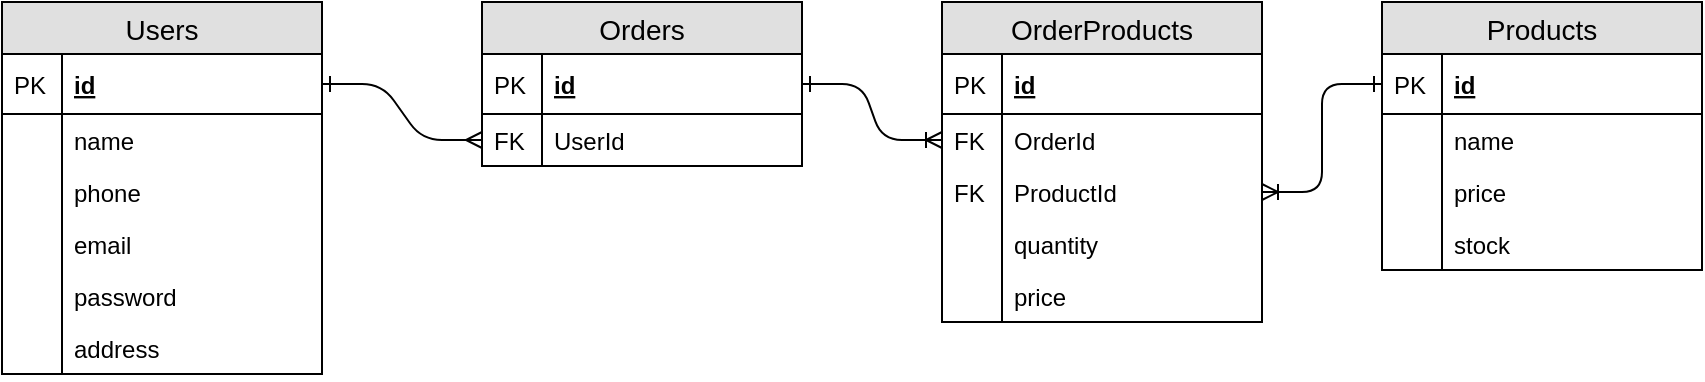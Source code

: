 <mxfile version="11.2.3" type="device" pages="1"><diagram id="vSdtl896bSmrW5PA8x-X" name="Page-1"><mxGraphModel dx="1041" dy="415" grid="1" gridSize="10" guides="1" tooltips="1" connect="1" arrows="1" fold="1" page="1" pageScale="1" pageWidth="850" pageHeight="1100" math="0" shadow="0"><root><mxCell id="0"/><mxCell id="1" parent="0"/><mxCell id="QYdeP_GCEe6g5pKy0_FX-1" value="Users" style="swimlane;fontStyle=0;childLayout=stackLayout;horizontal=1;startSize=26;fillColor=#e0e0e0;horizontalStack=0;resizeParent=1;resizeParentMax=0;resizeLast=0;collapsible=1;marginBottom=0;swimlaneFillColor=#ffffff;align=center;fontSize=14;" vertex="1" parent="1"><mxGeometry x="40" y="80" width="160" height="186" as="geometry"/></mxCell><mxCell id="QYdeP_GCEe6g5pKy0_FX-2" value="id" style="shape=partialRectangle;top=0;left=0;right=0;bottom=1;align=left;verticalAlign=middle;fillColor=none;spacingLeft=34;spacingRight=4;overflow=hidden;rotatable=0;points=[[0,0.5],[1,0.5]];portConstraint=eastwest;dropTarget=0;fontStyle=5;fontSize=12;" vertex="1" parent="QYdeP_GCEe6g5pKy0_FX-1"><mxGeometry y="26" width="160" height="30" as="geometry"/></mxCell><mxCell id="QYdeP_GCEe6g5pKy0_FX-3" value="PK" style="shape=partialRectangle;top=0;left=0;bottom=0;fillColor=none;align=left;verticalAlign=middle;spacingLeft=4;spacingRight=4;overflow=hidden;rotatable=0;points=[];portConstraint=eastwest;part=1;fontSize=12;" vertex="1" connectable="0" parent="QYdeP_GCEe6g5pKy0_FX-2"><mxGeometry width="30" height="30" as="geometry"/></mxCell><mxCell id="QYdeP_GCEe6g5pKy0_FX-4" value="name" style="shape=partialRectangle;top=0;left=0;right=0;bottom=0;align=left;verticalAlign=top;fillColor=none;spacingLeft=34;spacingRight=4;overflow=hidden;rotatable=0;points=[[0,0.5],[1,0.5]];portConstraint=eastwest;dropTarget=0;fontSize=12;" vertex="1" parent="QYdeP_GCEe6g5pKy0_FX-1"><mxGeometry y="56" width="160" height="26" as="geometry"/></mxCell><mxCell id="QYdeP_GCEe6g5pKy0_FX-5" value="" style="shape=partialRectangle;top=0;left=0;bottom=0;fillColor=none;align=left;verticalAlign=top;spacingLeft=4;spacingRight=4;overflow=hidden;rotatable=0;points=[];portConstraint=eastwest;part=1;fontSize=12;" vertex="1" connectable="0" parent="QYdeP_GCEe6g5pKy0_FX-4"><mxGeometry width="30" height="26" as="geometry"/></mxCell><mxCell id="QYdeP_GCEe6g5pKy0_FX-6" value="phone" style="shape=partialRectangle;top=0;left=0;right=0;bottom=0;align=left;verticalAlign=top;fillColor=none;spacingLeft=34;spacingRight=4;overflow=hidden;rotatable=0;points=[[0,0.5],[1,0.5]];portConstraint=eastwest;dropTarget=0;fontSize=12;" vertex="1" parent="QYdeP_GCEe6g5pKy0_FX-1"><mxGeometry y="82" width="160" height="26" as="geometry"/></mxCell><mxCell id="QYdeP_GCEe6g5pKy0_FX-7" value="" style="shape=partialRectangle;top=0;left=0;bottom=0;fillColor=none;align=left;verticalAlign=top;spacingLeft=4;spacingRight=4;overflow=hidden;rotatable=0;points=[];portConstraint=eastwest;part=1;fontSize=12;" vertex="1" connectable="0" parent="QYdeP_GCEe6g5pKy0_FX-6"><mxGeometry width="30" height="26" as="geometry"/></mxCell><mxCell id="QYdeP_GCEe6g5pKy0_FX-8" value="email" style="shape=partialRectangle;top=0;left=0;right=0;bottom=0;align=left;verticalAlign=top;fillColor=none;spacingLeft=34;spacingRight=4;overflow=hidden;rotatable=0;points=[[0,0.5],[1,0.5]];portConstraint=eastwest;dropTarget=0;fontSize=12;" vertex="1" parent="QYdeP_GCEe6g5pKy0_FX-1"><mxGeometry y="108" width="160" height="26" as="geometry"/></mxCell><mxCell id="QYdeP_GCEe6g5pKy0_FX-9" value="" style="shape=partialRectangle;top=0;left=0;bottom=0;fillColor=none;align=left;verticalAlign=top;spacingLeft=4;spacingRight=4;overflow=hidden;rotatable=0;points=[];portConstraint=eastwest;part=1;fontSize=12;" vertex="1" connectable="0" parent="QYdeP_GCEe6g5pKy0_FX-8"><mxGeometry width="30" height="26" as="geometry"/></mxCell><mxCell id="QYdeP_GCEe6g5pKy0_FX-45" value="password" style="shape=partialRectangle;top=0;left=0;right=0;bottom=0;align=left;verticalAlign=top;fillColor=none;spacingLeft=34;spacingRight=4;overflow=hidden;rotatable=0;points=[[0,0.5],[1,0.5]];portConstraint=eastwest;dropTarget=0;fontSize=12;" vertex="1" parent="QYdeP_GCEe6g5pKy0_FX-1"><mxGeometry y="134" width="160" height="26" as="geometry"/></mxCell><mxCell id="QYdeP_GCEe6g5pKy0_FX-46" value="" style="shape=partialRectangle;top=0;left=0;bottom=0;fillColor=none;align=left;verticalAlign=top;spacingLeft=4;spacingRight=4;overflow=hidden;rotatable=0;points=[];portConstraint=eastwest;part=1;fontSize=12;" vertex="1" connectable="0" parent="QYdeP_GCEe6g5pKy0_FX-45"><mxGeometry width="30" height="26" as="geometry"/></mxCell><mxCell id="QYdeP_GCEe6g5pKy0_FX-47" value="address" style="shape=partialRectangle;top=0;left=0;right=0;bottom=0;align=left;verticalAlign=top;fillColor=none;spacingLeft=34;spacingRight=4;overflow=hidden;rotatable=0;points=[[0,0.5],[1,0.5]];portConstraint=eastwest;dropTarget=0;fontSize=12;" vertex="1" parent="QYdeP_GCEe6g5pKy0_FX-1"><mxGeometry y="160" width="160" height="26" as="geometry"/></mxCell><mxCell id="QYdeP_GCEe6g5pKy0_FX-48" value="" style="shape=partialRectangle;top=0;left=0;bottom=0;fillColor=none;align=left;verticalAlign=top;spacingLeft=4;spacingRight=4;overflow=hidden;rotatable=0;points=[];portConstraint=eastwest;part=1;fontSize=12;" vertex="1" connectable="0" parent="QYdeP_GCEe6g5pKy0_FX-47"><mxGeometry width="30" height="26" as="geometry"/></mxCell><mxCell id="QYdeP_GCEe6g5pKy0_FX-12" value="Orders" style="swimlane;fontStyle=0;childLayout=stackLayout;horizontal=1;startSize=26;fillColor=#e0e0e0;horizontalStack=0;resizeParent=1;resizeParentMax=0;resizeLast=0;collapsible=1;marginBottom=0;swimlaneFillColor=#ffffff;align=center;fontSize=14;" vertex="1" parent="1"><mxGeometry x="280" y="80" width="160" height="82" as="geometry"/></mxCell><mxCell id="QYdeP_GCEe6g5pKy0_FX-13" value="id" style="shape=partialRectangle;top=0;left=0;right=0;bottom=1;align=left;verticalAlign=middle;fillColor=none;spacingLeft=34;spacingRight=4;overflow=hidden;rotatable=0;points=[[0,0.5],[1,0.5]];portConstraint=eastwest;dropTarget=0;fontStyle=5;fontSize=12;" vertex="1" parent="QYdeP_GCEe6g5pKy0_FX-12"><mxGeometry y="26" width="160" height="30" as="geometry"/></mxCell><mxCell id="QYdeP_GCEe6g5pKy0_FX-14" value="PK" style="shape=partialRectangle;top=0;left=0;bottom=0;fillColor=none;align=left;verticalAlign=middle;spacingLeft=4;spacingRight=4;overflow=hidden;rotatable=0;points=[];portConstraint=eastwest;part=1;fontSize=12;" vertex="1" connectable="0" parent="QYdeP_GCEe6g5pKy0_FX-13"><mxGeometry width="30" height="30" as="geometry"/></mxCell><mxCell id="QYdeP_GCEe6g5pKy0_FX-15" value="UserId" style="shape=partialRectangle;top=0;left=0;right=0;bottom=0;align=left;verticalAlign=top;fillColor=none;spacingLeft=34;spacingRight=4;overflow=hidden;rotatable=0;points=[[0,0.5],[1,0.5]];portConstraint=eastwest;dropTarget=0;fontSize=12;" vertex="1" parent="QYdeP_GCEe6g5pKy0_FX-12"><mxGeometry y="56" width="160" height="26" as="geometry"/></mxCell><mxCell id="QYdeP_GCEe6g5pKy0_FX-16" value="FK" style="shape=partialRectangle;top=0;left=0;bottom=0;fillColor=none;align=left;verticalAlign=top;spacingLeft=4;spacingRight=4;overflow=hidden;rotatable=0;points=[];portConstraint=eastwest;part=1;fontSize=12;" vertex="1" connectable="0" parent="QYdeP_GCEe6g5pKy0_FX-15"><mxGeometry width="30" height="26" as="geometry"/></mxCell><mxCell id="QYdeP_GCEe6g5pKy0_FX-23" value="OrderProducts" style="swimlane;fontStyle=0;childLayout=stackLayout;horizontal=1;startSize=26;fillColor=#e0e0e0;horizontalStack=0;resizeParent=1;resizeParentMax=0;resizeLast=0;collapsible=1;marginBottom=0;swimlaneFillColor=#ffffff;align=center;fontSize=14;" vertex="1" parent="1"><mxGeometry x="510" y="80" width="160" height="160" as="geometry"/></mxCell><mxCell id="QYdeP_GCEe6g5pKy0_FX-24" value="id" style="shape=partialRectangle;top=0;left=0;right=0;bottom=1;align=left;verticalAlign=middle;fillColor=none;spacingLeft=34;spacingRight=4;overflow=hidden;rotatable=0;points=[[0,0.5],[1,0.5]];portConstraint=eastwest;dropTarget=0;fontStyle=5;fontSize=12;" vertex="1" parent="QYdeP_GCEe6g5pKy0_FX-23"><mxGeometry y="26" width="160" height="30" as="geometry"/></mxCell><mxCell id="QYdeP_GCEe6g5pKy0_FX-25" value="PK" style="shape=partialRectangle;top=0;left=0;bottom=0;fillColor=none;align=left;verticalAlign=middle;spacingLeft=4;spacingRight=4;overflow=hidden;rotatable=0;points=[];portConstraint=eastwest;part=1;fontSize=12;" vertex="1" connectable="0" parent="QYdeP_GCEe6g5pKy0_FX-24"><mxGeometry width="30" height="30" as="geometry"/></mxCell><mxCell id="QYdeP_GCEe6g5pKy0_FX-26" value="OrderId" style="shape=partialRectangle;top=0;left=0;right=0;bottom=0;align=left;verticalAlign=top;fillColor=none;spacingLeft=34;spacingRight=4;overflow=hidden;rotatable=0;points=[[0,0.5],[1,0.5]];portConstraint=eastwest;dropTarget=0;fontSize=12;" vertex="1" parent="QYdeP_GCEe6g5pKy0_FX-23"><mxGeometry y="56" width="160" height="26" as="geometry"/></mxCell><mxCell id="QYdeP_GCEe6g5pKy0_FX-27" value="FK" style="shape=partialRectangle;top=0;left=0;bottom=0;fillColor=none;align=left;verticalAlign=top;spacingLeft=4;spacingRight=4;overflow=hidden;rotatable=0;points=[];portConstraint=eastwest;part=1;fontSize=12;" vertex="1" connectable="0" parent="QYdeP_GCEe6g5pKy0_FX-26"><mxGeometry width="30" height="26" as="geometry"/></mxCell><mxCell id="QYdeP_GCEe6g5pKy0_FX-28" value="ProductId" style="shape=partialRectangle;top=0;left=0;right=0;bottom=0;align=left;verticalAlign=top;fillColor=none;spacingLeft=34;spacingRight=4;overflow=hidden;rotatable=0;points=[[0,0.5],[1,0.5]];portConstraint=eastwest;dropTarget=0;fontSize=12;" vertex="1" parent="QYdeP_GCEe6g5pKy0_FX-23"><mxGeometry y="82" width="160" height="26" as="geometry"/></mxCell><mxCell id="QYdeP_GCEe6g5pKy0_FX-29" value="FK" style="shape=partialRectangle;top=0;left=0;bottom=0;fillColor=none;align=left;verticalAlign=top;spacingLeft=4;spacingRight=4;overflow=hidden;rotatable=0;points=[];portConstraint=eastwest;part=1;fontSize=12;" vertex="1" connectable="0" parent="QYdeP_GCEe6g5pKy0_FX-28"><mxGeometry width="30" height="26" as="geometry"/></mxCell><mxCell id="QYdeP_GCEe6g5pKy0_FX-30" value="quantity" style="shape=partialRectangle;top=0;left=0;right=0;bottom=0;align=left;verticalAlign=top;fillColor=none;spacingLeft=34;spacingRight=4;overflow=hidden;rotatable=0;points=[[0,0.5],[1,0.5]];portConstraint=eastwest;dropTarget=0;fontSize=12;" vertex="1" parent="QYdeP_GCEe6g5pKy0_FX-23"><mxGeometry y="108" width="160" height="26" as="geometry"/></mxCell><mxCell id="QYdeP_GCEe6g5pKy0_FX-31" value="" style="shape=partialRectangle;top=0;left=0;bottom=0;fillColor=none;align=left;verticalAlign=top;spacingLeft=4;spacingRight=4;overflow=hidden;rotatable=0;points=[];portConstraint=eastwest;part=1;fontSize=12;" vertex="1" connectable="0" parent="QYdeP_GCEe6g5pKy0_FX-30"><mxGeometry width="30" height="26" as="geometry"/></mxCell><mxCell id="QYdeP_GCEe6g5pKy0_FX-51" value="price" style="shape=partialRectangle;top=0;left=0;right=0;bottom=0;align=left;verticalAlign=top;fillColor=none;spacingLeft=34;spacingRight=4;overflow=hidden;rotatable=0;points=[[0,0.5],[1,0.5]];portConstraint=eastwest;dropTarget=0;fontSize=12;" vertex="1" parent="QYdeP_GCEe6g5pKy0_FX-23"><mxGeometry y="134" width="160" height="26" as="geometry"/></mxCell><mxCell id="QYdeP_GCEe6g5pKy0_FX-52" value="" style="shape=partialRectangle;top=0;left=0;bottom=0;fillColor=none;align=left;verticalAlign=top;spacingLeft=4;spacingRight=4;overflow=hidden;rotatable=0;points=[];portConstraint=eastwest;part=1;fontSize=12;" vertex="1" connectable="0" parent="QYdeP_GCEe6g5pKy0_FX-51"><mxGeometry width="30" height="26" as="geometry"/></mxCell><mxCell id="QYdeP_GCEe6g5pKy0_FX-34" value="Products" style="swimlane;fontStyle=0;childLayout=stackLayout;horizontal=1;startSize=26;fillColor=#e0e0e0;horizontalStack=0;resizeParent=1;resizeParentMax=0;resizeLast=0;collapsible=1;marginBottom=0;swimlaneFillColor=#ffffff;align=center;fontSize=14;" vertex="1" parent="1"><mxGeometry x="730" y="80" width="160" height="134" as="geometry"/></mxCell><mxCell id="QYdeP_GCEe6g5pKy0_FX-35" value="id" style="shape=partialRectangle;top=0;left=0;right=0;bottom=1;align=left;verticalAlign=middle;fillColor=none;spacingLeft=34;spacingRight=4;overflow=hidden;rotatable=0;points=[[0,0.5],[1,0.5]];portConstraint=eastwest;dropTarget=0;fontStyle=5;fontSize=12;" vertex="1" parent="QYdeP_GCEe6g5pKy0_FX-34"><mxGeometry y="26" width="160" height="30" as="geometry"/></mxCell><mxCell id="QYdeP_GCEe6g5pKy0_FX-36" value="PK" style="shape=partialRectangle;top=0;left=0;bottom=0;fillColor=none;align=left;verticalAlign=middle;spacingLeft=4;spacingRight=4;overflow=hidden;rotatable=0;points=[];portConstraint=eastwest;part=1;fontSize=12;" vertex="1" connectable="0" parent="QYdeP_GCEe6g5pKy0_FX-35"><mxGeometry width="30" height="30" as="geometry"/></mxCell><mxCell id="QYdeP_GCEe6g5pKy0_FX-37" value="name" style="shape=partialRectangle;top=0;left=0;right=0;bottom=0;align=left;verticalAlign=top;fillColor=none;spacingLeft=34;spacingRight=4;overflow=hidden;rotatable=0;points=[[0,0.5],[1,0.5]];portConstraint=eastwest;dropTarget=0;fontSize=12;" vertex="1" parent="QYdeP_GCEe6g5pKy0_FX-34"><mxGeometry y="56" width="160" height="26" as="geometry"/></mxCell><mxCell id="QYdeP_GCEe6g5pKy0_FX-38" value="" style="shape=partialRectangle;top=0;left=0;bottom=0;fillColor=none;align=left;verticalAlign=top;spacingLeft=4;spacingRight=4;overflow=hidden;rotatable=0;points=[];portConstraint=eastwest;part=1;fontSize=12;" vertex="1" connectable="0" parent="QYdeP_GCEe6g5pKy0_FX-37"><mxGeometry width="30" height="26" as="geometry"/></mxCell><mxCell id="QYdeP_GCEe6g5pKy0_FX-39" value="price" style="shape=partialRectangle;top=0;left=0;right=0;bottom=0;align=left;verticalAlign=top;fillColor=none;spacingLeft=34;spacingRight=4;overflow=hidden;rotatable=0;points=[[0,0.5],[1,0.5]];portConstraint=eastwest;dropTarget=0;fontSize=12;" vertex="1" parent="QYdeP_GCEe6g5pKy0_FX-34"><mxGeometry y="82" width="160" height="26" as="geometry"/></mxCell><mxCell id="QYdeP_GCEe6g5pKy0_FX-40" value="" style="shape=partialRectangle;top=0;left=0;bottom=0;fillColor=none;align=left;verticalAlign=top;spacingLeft=4;spacingRight=4;overflow=hidden;rotatable=0;points=[];portConstraint=eastwest;part=1;fontSize=12;" vertex="1" connectable="0" parent="QYdeP_GCEe6g5pKy0_FX-39"><mxGeometry width="30" height="26" as="geometry"/></mxCell><mxCell id="QYdeP_GCEe6g5pKy0_FX-41" value="stock" style="shape=partialRectangle;top=0;left=0;right=0;bottom=0;align=left;verticalAlign=top;fillColor=none;spacingLeft=34;spacingRight=4;overflow=hidden;rotatable=0;points=[[0,0.5],[1,0.5]];portConstraint=eastwest;dropTarget=0;fontSize=12;" vertex="1" parent="QYdeP_GCEe6g5pKy0_FX-34"><mxGeometry y="108" width="160" height="26" as="geometry"/></mxCell><mxCell id="QYdeP_GCEe6g5pKy0_FX-42" value="" style="shape=partialRectangle;top=0;left=0;bottom=0;fillColor=none;align=left;verticalAlign=top;spacingLeft=4;spacingRight=4;overflow=hidden;rotatable=0;points=[];portConstraint=eastwest;part=1;fontSize=12;" vertex="1" connectable="0" parent="QYdeP_GCEe6g5pKy0_FX-41"><mxGeometry width="30" height="26" as="geometry"/></mxCell><mxCell id="QYdeP_GCEe6g5pKy0_FX-49" value="" style="edgeStyle=entityRelationEdgeStyle;fontSize=12;html=1;endArrow=ERmany;exitX=1;exitY=0.5;exitDx=0;exitDy=0;entryX=0;entryY=0.5;entryDx=0;entryDy=0;startArrow=ERone;startFill=0;" edge="1" parent="1" source="QYdeP_GCEe6g5pKy0_FX-2" target="QYdeP_GCEe6g5pKy0_FX-15"><mxGeometry width="100" height="100" relative="1" as="geometry"><mxPoint x="280" y="301" as="sourcePoint"/><mxPoint x="380" y="201" as="targetPoint"/></mxGeometry></mxCell><mxCell id="QYdeP_GCEe6g5pKy0_FX-50" value="" style="edgeStyle=entityRelationEdgeStyle;fontSize=12;html=1;endArrow=ERoneToMany;exitX=1;exitY=0.5;exitDx=0;exitDy=0;entryX=0;entryY=0.5;entryDx=0;entryDy=0;startArrow=ERone;startFill=0;" edge="1" parent="1" source="QYdeP_GCEe6g5pKy0_FX-13" target="QYdeP_GCEe6g5pKy0_FX-26"><mxGeometry width="100" height="100" relative="1" as="geometry"><mxPoint x="320" y="450" as="sourcePoint"/><mxPoint x="420" y="350" as="targetPoint"/></mxGeometry></mxCell><mxCell id="QYdeP_GCEe6g5pKy0_FX-56" value="" style="edgeStyle=orthogonalEdgeStyle;fontSize=12;html=1;endArrow=ERoneToMany;exitX=0;exitY=0.5;exitDx=0;exitDy=0;entryX=1;entryY=0.5;entryDx=0;entryDy=0;startArrow=ERone;startFill=0;" edge="1" parent="1" source="QYdeP_GCEe6g5pKy0_FX-35" target="QYdeP_GCEe6g5pKy0_FX-28"><mxGeometry width="100" height="100" relative="1" as="geometry"><mxPoint x="635" y="290" as="sourcePoint"/><mxPoint x="705" y="318" as="targetPoint"/></mxGeometry></mxCell></root></mxGraphModel></diagram></mxfile>